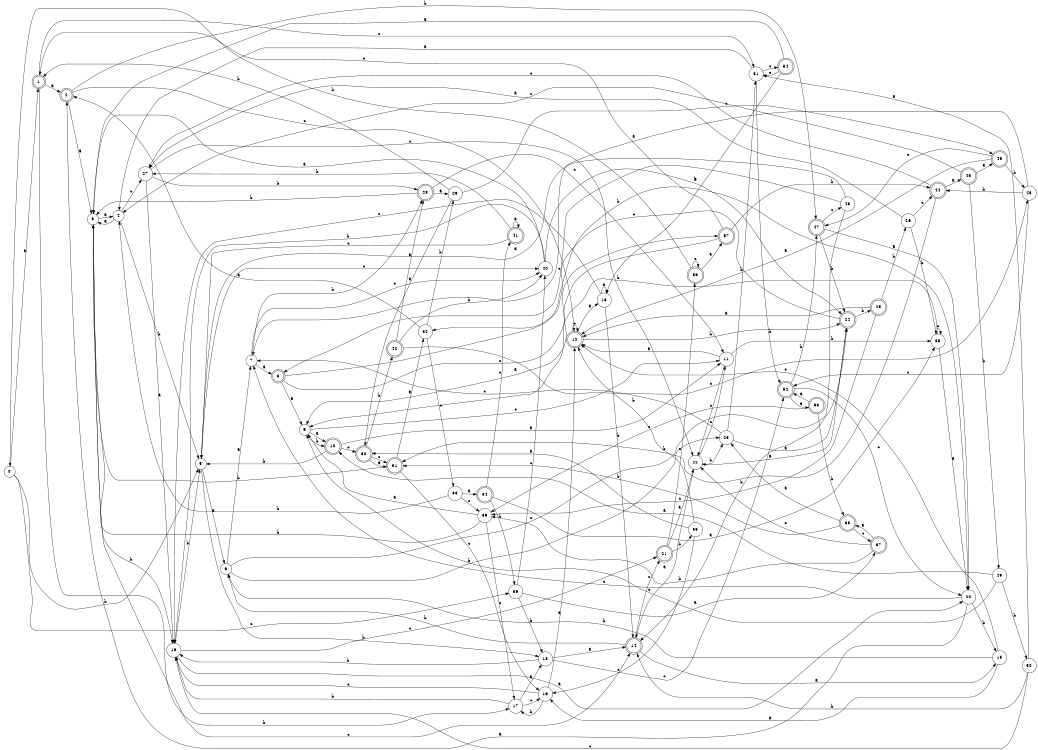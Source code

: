 digraph n47_5 {
__start0 [label="" shape="none"];

rankdir=LR;
size="8,5";

s0 [style="filled", color="black", fillcolor="white" shape="circle", label="0"];
s1 [style="rounded,filled", color="black", fillcolor="white" shape="doublecircle", label="1"];
s2 [style="rounded,filled", color="black", fillcolor="white" shape="doublecircle", label="2"];
s3 [style="filled", color="black", fillcolor="white" shape="circle", label="3"];
s4 [style="filled", color="black", fillcolor="white" shape="circle", label="4"];
s5 [style="filled", color="black", fillcolor="white" shape="circle", label="5"];
s6 [style="filled", color="black", fillcolor="white" shape="circle", label="6"];
s7 [style="filled", color="black", fillcolor="white" shape="circle", label="7"];
s8 [style="rounded,filled", color="black", fillcolor="white" shape="doublecircle", label="8"];
s9 [style="filled", color="black", fillcolor="white" shape="circle", label="9"];
s10 [style="rounded,filled", color="black", fillcolor="white" shape="doublecircle", label="10"];
s11 [style="filled", color="black", fillcolor="white" shape="circle", label="11"];
s12 [style="rounded,filled", color="black", fillcolor="white" shape="doublecircle", label="12"];
s13 [style="filled", color="black", fillcolor="white" shape="circle", label="13"];
s14 [style="rounded,filled", color="black", fillcolor="white" shape="doublecircle", label="14"];
s15 [style="filled", color="black", fillcolor="white" shape="circle", label="15"];
s16 [style="filled", color="black", fillcolor="white" shape="circle", label="16"];
s17 [style="filled", color="black", fillcolor="white" shape="circle", label="17"];
s18 [style="filled", color="black", fillcolor="white" shape="circle", label="18"];
s19 [style="filled", color="black", fillcolor="white" shape="circle", label="19"];
s20 [style="filled", color="black", fillcolor="white" shape="circle", label="20"];
s21 [style="rounded,filled", color="black", fillcolor="white" shape="doublecircle", label="21"];
s22 [style="filled", color="black", fillcolor="white" shape="circle", label="22"];
s23 [style="filled", color="black", fillcolor="white" shape="circle", label="23"];
s24 [style="rounded,filled", color="black", fillcolor="white" shape="doublecircle", label="24"];
s25 [style="rounded,filled", color="black", fillcolor="white" shape="doublecircle", label="25"];
s26 [style="filled", color="black", fillcolor="white" shape="circle", label="26"];
s27 [style="filled", color="black", fillcolor="white" shape="circle", label="27"];
s28 [style="rounded,filled", color="black", fillcolor="white" shape="doublecircle", label="28"];
s29 [style="filled", color="black", fillcolor="white" shape="circle", label="29"];
s30 [style="rounded,filled", color="black", fillcolor="white" shape="doublecircle", label="30"];
s31 [style="rounded,filled", color="black", fillcolor="white" shape="doublecircle", label="31"];
s32 [style="filled", color="black", fillcolor="white" shape="circle", label="32"];
s33 [style="filled", color="black", fillcolor="white" shape="circle", label="33"];
s34 [style="rounded,filled", color="black", fillcolor="white" shape="doublecircle", label="34"];
s35 [style="filled", color="black", fillcolor="white" shape="circle", label="35"];
s36 [style="filled", color="black", fillcolor="white" shape="circle", label="36"];
s37 [style="rounded,filled", color="black", fillcolor="white" shape="doublecircle", label="37"];
s38 [style="rounded,filled", color="black", fillcolor="white" shape="doublecircle", label="38"];
s39 [style="filled", color="black", fillcolor="white" shape="circle", label="39"];
s40 [style="filled", color="black", fillcolor="white" shape="circle", label="40"];
s41 [style="rounded,filled", color="black", fillcolor="white" shape="doublecircle", label="41"];
s42 [style="rounded,filled", color="black", fillcolor="white" shape="doublecircle", label="42"];
s43 [style="filled", color="black", fillcolor="white" shape="circle", label="43"];
s44 [style="rounded,filled", color="black", fillcolor="white" shape="doublecircle", label="44"];
s45 [style="rounded,filled", color="black", fillcolor="white" shape="doublecircle", label="45"];
s46 [style="rounded,filled", color="black", fillcolor="white" shape="doublecircle", label="46"];
s47 [style="rounded,filled", color="black", fillcolor="white" shape="doublecircle", label="47"];
s48 [style="filled", color="black", fillcolor="white" shape="circle", label="48"];
s49 [style="filled", color="black", fillcolor="white" shape="circle", label="49"];
s50 [style="filled", color="black", fillcolor="white" shape="circle", label="50"];
s51 [style="filled", color="black", fillcolor="white" shape="circle", label="51"];
s52 [style="rounded,filled", color="black", fillcolor="white" shape="doublecircle", label="52"];
s53 [style="rounded,filled", color="black", fillcolor="white" shape="doublecircle", label="53"];
s54 [style="rounded,filled", color="black", fillcolor="white" shape="doublecircle", label="54"];
s55 [style="filled", color="black", fillcolor="white" shape="circle", label="55"];
s56 [style="rounded,filled", color="black", fillcolor="white" shape="doublecircle", label="56"];
s57 [style="rounded,filled", color="black", fillcolor="white" shape="doublecircle", label="57"];
s0 -> s1 [label="a"];
s0 -> s5 [label="b"];
s0 -> s36 [label="c"];
s1 -> s2 [label="a"];
s1 -> s17 [label="b"];
s1 -> s51 [label="c"];
s2 -> s3 [label="a"];
s2 -> s47 [label="b"];
s2 -> s12 [label="c"];
s3 -> s4 [label="a"];
s3 -> s19 [label="b"];
s3 -> s14 [label="c"];
s4 -> s3 [label="a"];
s4 -> s5 [label="b"];
s4 -> s27 [label="c"];
s5 -> s6 [label="a"];
s5 -> s18 [label="b"];
s5 -> s40 [label="c"];
s6 -> s7 [label="a"];
s6 -> s23 [label="b"];
s6 -> s24 [label="c"];
s7 -> s8 [label="a"];
s7 -> s28 [label="b"];
s7 -> s40 [label="c"];
s8 -> s9 [label="a"];
s8 -> s20 [label="b"];
s8 -> s57 [label="c"];
s9 -> s10 [label="a"];
s9 -> s10 [label="b"];
s9 -> s11 [label="c"];
s10 -> s11 [label="a"];
s10 -> s5 [label="b"];
s10 -> s30 [label="c"];
s11 -> s12 [label="a"];
s11 -> s35 [label="b"];
s11 -> s22 [label="c"];
s12 -> s13 [label="a"];
s12 -> s24 [label="b"];
s12 -> s12 [label="c"];
s13 -> s13 [label="a"];
s13 -> s14 [label="b"];
s13 -> s19 [label="c"];
s14 -> s15 [label="a"];
s14 -> s6 [label="b"];
s14 -> s21 [label="c"];
s15 -> s16 [label="a"];
s15 -> s6 [label="b"];
s15 -> s12 [label="c"];
s16 -> s12 [label="a"];
s16 -> s17 [label="b"];
s16 -> s19 [label="c"];
s17 -> s18 [label="a"];
s17 -> s19 [label="b"];
s17 -> s16 [label="c"];
s18 -> s14 [label="a"];
s18 -> s19 [label="b"];
s18 -> s52 [label="c"];
s19 -> s20 [label="a"];
s19 -> s5 [label="b"];
s19 -> s21 [label="c"];
s20 -> s2 [label="a"];
s20 -> s15 [label="b"];
s20 -> s7 [label="c"];
s21 -> s22 [label="a"];
s21 -> s55 [label="b"];
s21 -> s56 [label="c"];
s22 -> s14 [label="a"];
s22 -> s23 [label="b"];
s22 -> s11 [label="c"];
s23 -> s24 [label="a"];
s23 -> s51 [label="b"];
s23 -> s7 [label="c"];
s24 -> s22 [label="a"];
s24 -> s25 [label="b"];
s24 -> s32 [label="c"];
s25 -> s12 [label="a"];
s25 -> s26 [label="b"];
s25 -> s39 [label="c"];
s26 -> s27 [label="a"];
s26 -> s35 [label="b"];
s26 -> s44 [label="c"];
s27 -> s19 [label="a"];
s27 -> s28 [label="b"];
s27 -> s22 [label="c"];
s28 -> s29 [label="a"];
s28 -> s3 [label="b"];
s28 -> s11 [label="c"];
s29 -> s30 [label="a"];
s29 -> s1 [label="b"];
s29 -> s46 [label="c"];
s30 -> s31 [label="a"];
s30 -> s42 [label="b"];
s30 -> s31 [label="c"];
s31 -> s32 [label="a"];
s31 -> s3 [label="b"];
s31 -> s16 [label="c"];
s32 -> s2 [label="a"];
s32 -> s29 [label="b"];
s32 -> s33 [label="c"];
s33 -> s34 [label="a"];
s33 -> s4 [label="b"];
s33 -> s39 [label="c"];
s34 -> s35 [label="a"];
s34 -> s36 [label="b"];
s34 -> s41 [label="c"];
s35 -> s20 [label="a"];
s35 -> s9 [label="b"];
s35 -> s35 [label="c"];
s36 -> s37 [label="a"];
s36 -> s18 [label="b"];
s36 -> s40 [label="c"];
s37 -> s38 [label="a"];
s37 -> s39 [label="b"];
s37 -> s22 [label="c"];
s38 -> s23 [label="a"];
s38 -> s31 [label="b"];
s38 -> s37 [label="c"];
s39 -> s9 [label="a"];
s39 -> s3 [label="b"];
s39 -> s17 [label="c"];
s40 -> s3 [label="a"];
s40 -> s19 [label="b"];
s40 -> s24 [label="c"];
s41 -> s41 [label="a"];
s41 -> s27 [label="b"];
s41 -> s5 [label="c"];
s42 -> s28 [label="a"];
s42 -> s40 [label="b"];
s42 -> s43 [label="c"];
s43 -> s7 [label="a"];
s43 -> s44 [label="b"];
s43 -> s52 [label="c"];
s44 -> s45 [label="a"];
s44 -> s31 [label="b"];
s44 -> s27 [label="c"];
s45 -> s46 [label="a"];
s45 -> s49 [label="b"];
s45 -> s4 [label="c"];
s46 -> s12 [label="a"];
s46 -> s43 [label="b"];
s46 -> s47 [label="c"];
s47 -> s20 [label="a"];
s47 -> s24 [label="b"];
s47 -> s48 [label="c"];
s48 -> s5 [label="a"];
s48 -> s14 [label="b"];
s48 -> s8 [label="c"];
s49 -> s10 [label="a"];
s49 -> s50 [label="b"];
s49 -> s9 [label="c"];
s50 -> s51 [label="a"];
s50 -> s14 [label="b"];
s50 -> s19 [label="c"];
s51 -> s4 [label="a"];
s51 -> s52 [label="b"];
s51 -> s54 [label="c"];
s52 -> s53 [label="a"];
s52 -> s47 [label="b"];
s52 -> s20 [label="c"];
s53 -> s52 [label="a"];
s53 -> s38 [label="b"];
s53 -> s39 [label="c"];
s54 -> s3 [label="a"];
s54 -> s13 [label="b"];
s54 -> s51 [label="c"];
s55 -> s30 [label="a"];
s55 -> s12 [label="b"];
s55 -> s16 [label="c"];
s56 -> s57 [label="a"];
s56 -> s0 [label="b"];
s56 -> s56 [label="c"];
s57 -> s9 [label="a"];
s57 -> s44 [label="b"];
s57 -> s1 [label="c"];

}